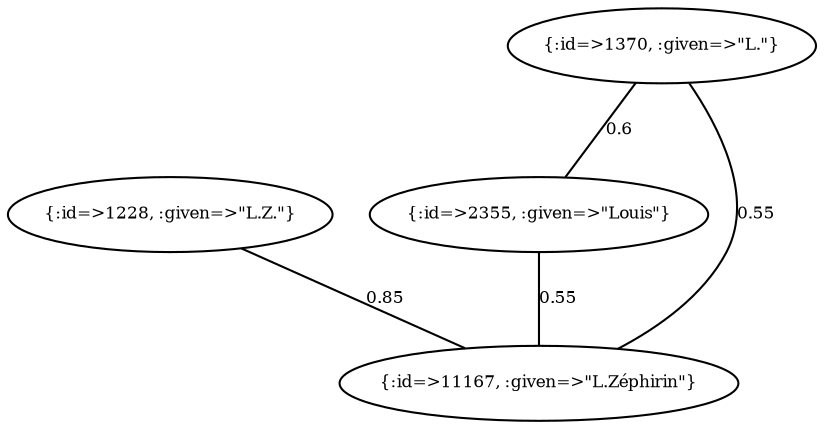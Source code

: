 graph Collector__WeightedGraph {
    "{:id=>1228, :given=>\"L.Z.\"}" [
        fontsize = 8,
        label = "{:id=>1228, :given=>\"L.Z.\"}"
    ]

    "{:id=>1370, :given=>\"L.\"}" [
        fontsize = 8,
        label = "{:id=>1370, :given=>\"L.\"}"
    ]

    "{:id=>2355, :given=>\"Louis\"}" [
        fontsize = 8,
        label = "{:id=>2355, :given=>\"Louis\"}"
    ]

    "{:id=>11167, :given=>\"L.Zéphirin\"}" [
        fontsize = 8,
        label = "{:id=>11167, :given=>\"L.Zéphirin\"}"
    ]

    "{:id=>1228, :given=>\"L.Z.\"}" -- "{:id=>11167, :given=>\"L.Zéphirin\"}" [
        fontsize = 8,
        label = 0.85
    ]

    "{:id=>1370, :given=>\"L.\"}" -- "{:id=>2355, :given=>\"Louis\"}" [
        fontsize = 8,
        label = 0.6
    ]

    "{:id=>1370, :given=>\"L.\"}" -- "{:id=>11167, :given=>\"L.Zéphirin\"}" [
        fontsize = 8,
        label = 0.55
    ]

    "{:id=>2355, :given=>\"Louis\"}" -- "{:id=>11167, :given=>\"L.Zéphirin\"}" [
        fontsize = 8,
        label = 0.55
    ]
}
